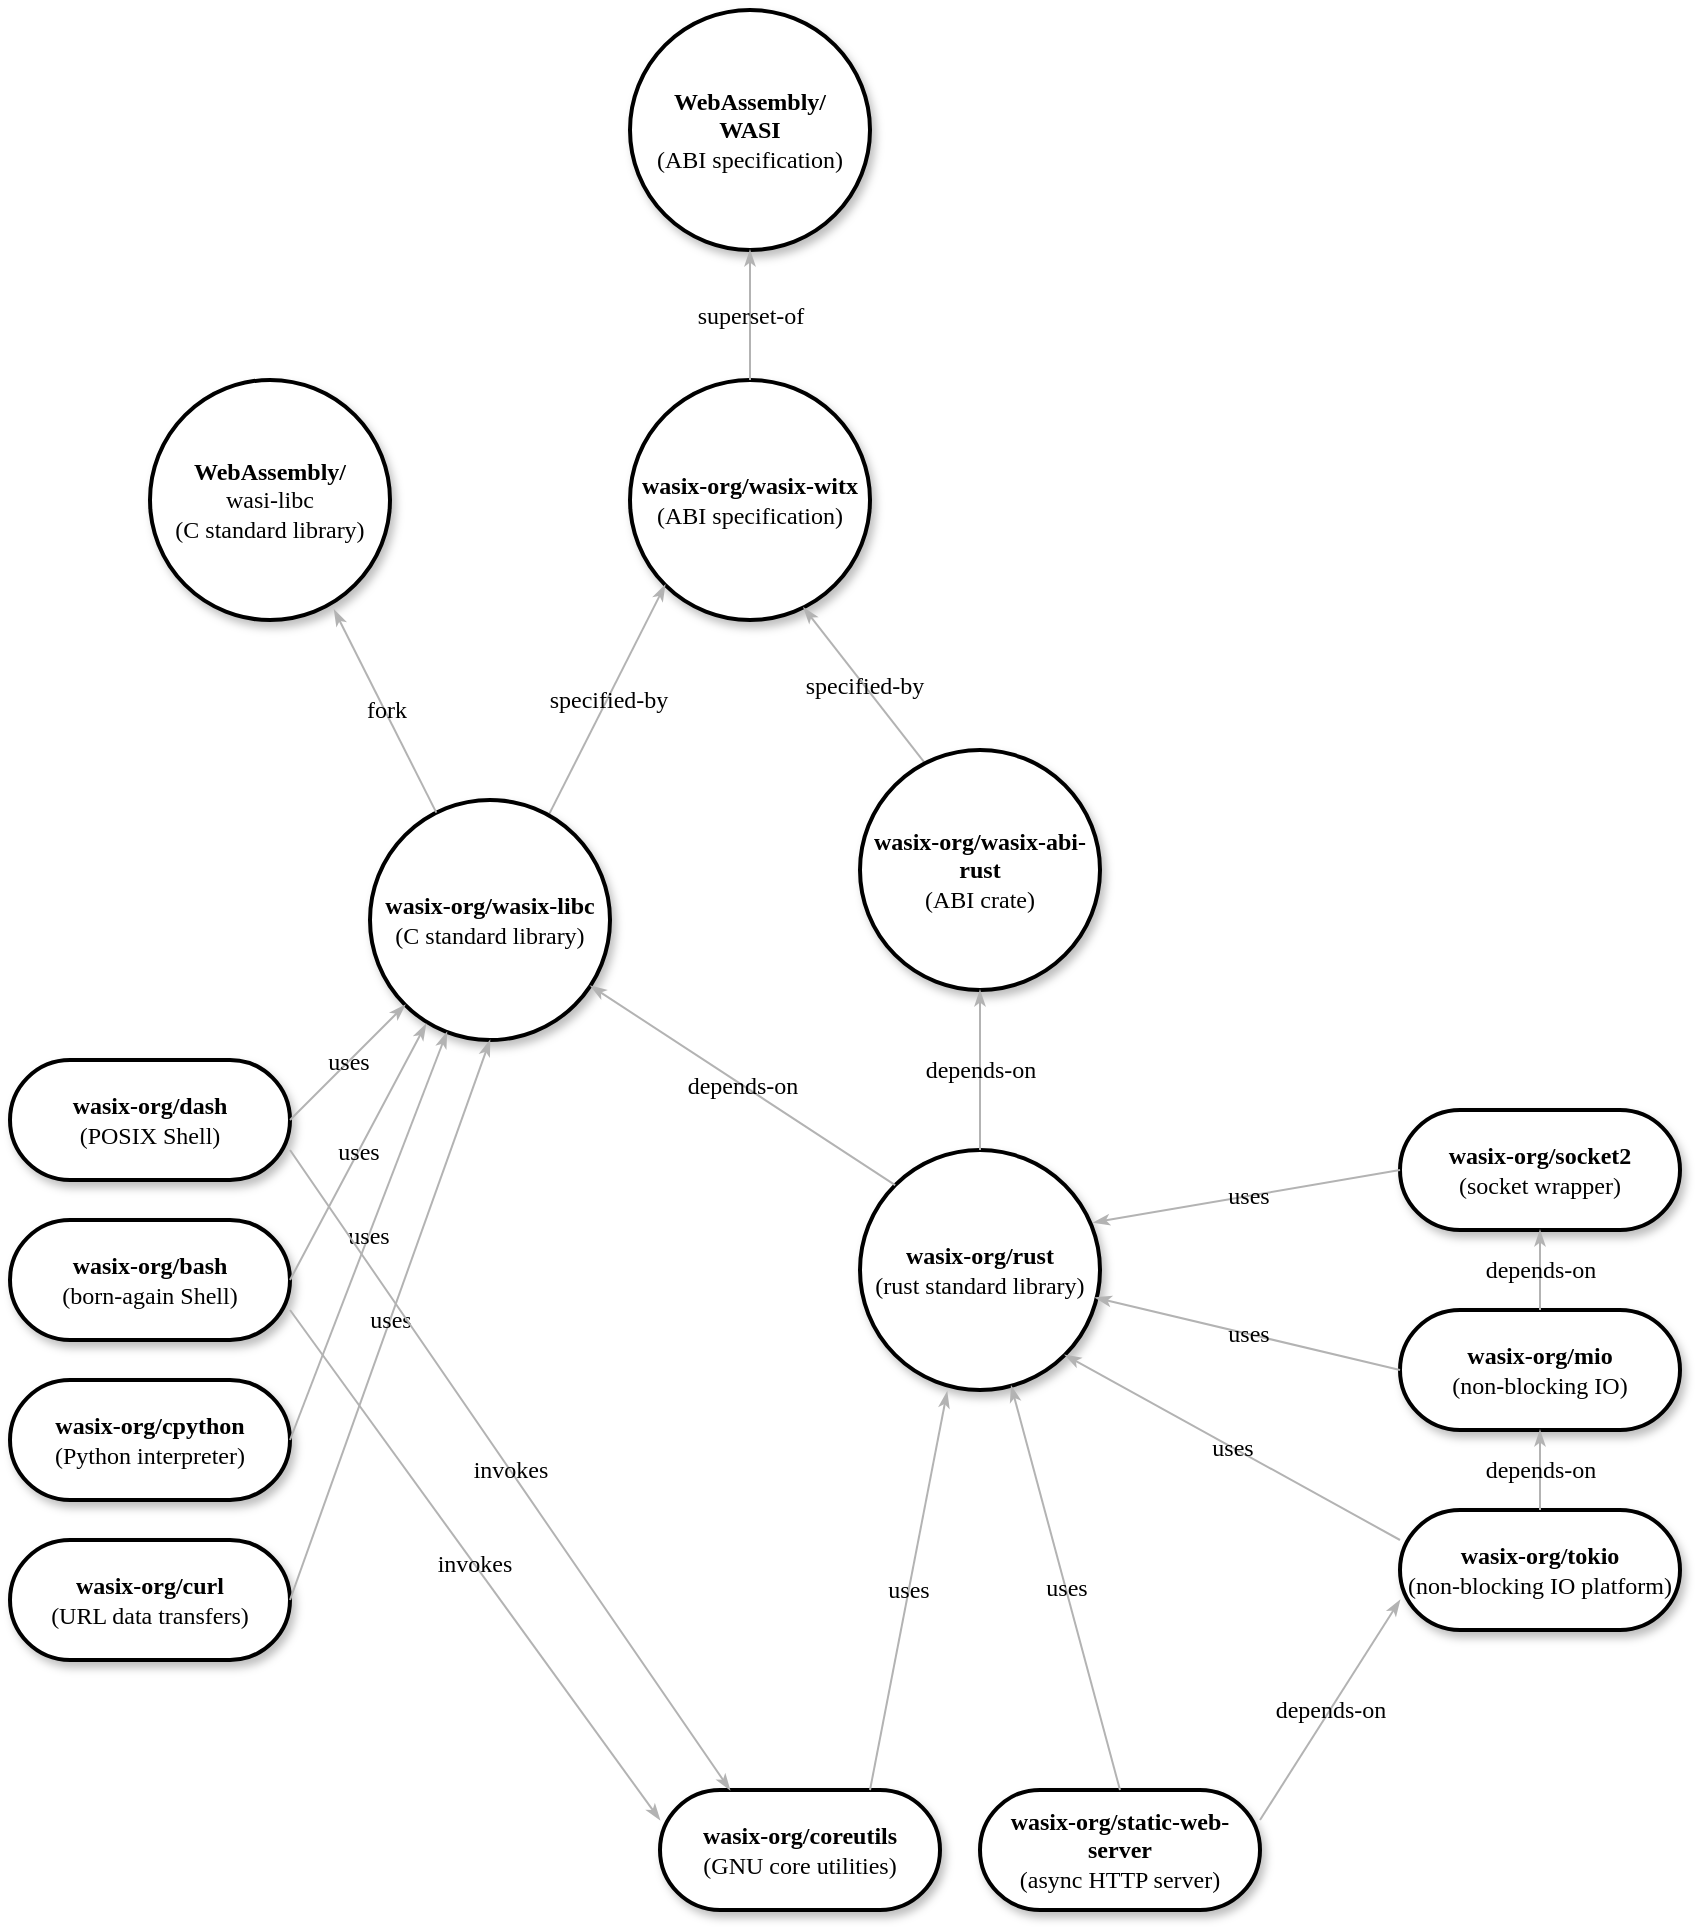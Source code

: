 <mxfile version="21.3.4" type="github">
  <diagram name="Page-1" id="ad52d381-51e7-2e0d-a935-2d0ddd2fd229">
    <mxGraphModel dx="2333" dy="1923" grid="1" gridSize="10" guides="1" tooltips="1" connect="1" arrows="1" fold="1" page="1" pageScale="1" pageWidth="1100" pageHeight="850" background="none" math="0" shadow="0">
      <root>
        <mxCell id="0" />
        <mxCell id="1" parent="0" />
        <mxCell id="2c924340bb9dbf6c-4" value="&lt;b&gt;wasix-org/wasix-witx&lt;/b&gt;&lt;br&gt;(ABI specification)" style="ellipse;whiteSpace=wrap;html=1;rounded=1;shadow=1;comic=0;labelBackgroundColor=none;strokeWidth=2;fontFamily=Verdana;fontSize=12;align=center;" parent="1" vertex="1">
          <mxGeometry x="470" y="105" width="120" height="120" as="geometry" />
        </mxCell>
        <mxCell id="2c924340bb9dbf6c-33" value="specified-by" style="edgeStyle=none;rounded=1;html=1;labelBackgroundColor=none;startArrow=none;startFill=0;startSize=5;endArrow=classicThin;endFill=1;endSize=5;jettySize=auto;orthogonalLoop=1;strokeColor=#B3B3B3;strokeWidth=1;fontFamily=Verdana;fontSize=12;exitX=0.747;exitY=0.058;exitDx=0;exitDy=0;entryX=0;entryY=1;entryDx=0;entryDy=0;exitPerimeter=0;" parent="1" source="P7lKFxrB4OPsHLQeTu6b-1" target="2c924340bb9dbf6c-4" edge="1">
          <mxGeometry relative="1" as="geometry">
            <mxPoint x="360" y="225" as="targetPoint" />
          </mxGeometry>
        </mxCell>
        <mxCell id="P7lKFxrB4OPsHLQeTu6b-1" value="&lt;b&gt;wasix-org/wasix-libc&lt;/b&gt;&lt;br&gt;(C standard library)" style="ellipse;whiteSpace=wrap;html=1;rounded=1;shadow=1;comic=0;labelBackgroundColor=none;strokeWidth=2;fontFamily=Verdana;fontSize=12;align=center;" parent="1" vertex="1">
          <mxGeometry x="340" y="315" width="120" height="120" as="geometry" />
        </mxCell>
        <mxCell id="P7lKFxrB4OPsHLQeTu6b-2" value="&lt;b&gt;wasix-org/rust&lt;/b&gt;&lt;br&gt;(rust standard library)" style="ellipse;whiteSpace=wrap;html=1;rounded=1;shadow=1;comic=0;labelBackgroundColor=none;strokeWidth=2;fontFamily=Verdana;fontSize=12;align=center;" parent="1" vertex="1">
          <mxGeometry x="585" y="490" width="120" height="120" as="geometry" />
        </mxCell>
        <mxCell id="P7lKFxrB4OPsHLQeTu6b-3" value="depends-on" style="edgeStyle=none;rounded=1;html=1;labelBackgroundColor=none;startArrow=none;startFill=0;startSize=5;endArrow=classicThin;endFill=1;endSize=5;jettySize=auto;orthogonalLoop=1;strokeColor=#B3B3B3;strokeWidth=1;fontFamily=Verdana;fontSize=12;exitX=0;exitY=0;exitDx=0;exitDy=0;" parent="1" source="P7lKFxrB4OPsHLQeTu6b-2" target="P7lKFxrB4OPsHLQeTu6b-1" edge="1">
          <mxGeometry relative="1" as="geometry">
            <mxPoint x="502" y="186" as="sourcePoint" />
            <mxPoint x="578" y="303" as="targetPoint" />
          </mxGeometry>
        </mxCell>
        <mxCell id="P7lKFxrB4OPsHLQeTu6b-4" value="specified-by" style="edgeStyle=none;rounded=1;html=1;labelBackgroundColor=none;startArrow=none;startFill=0;startSize=5;endArrow=classicThin;endFill=1;endSize=5;jettySize=auto;orthogonalLoop=1;strokeColor=#B3B3B3;strokeWidth=1;fontFamily=Verdana;fontSize=12;exitX=0.268;exitY=0.052;exitDx=0;exitDy=0;entryX=0.723;entryY=0.948;entryDx=0;entryDy=0;entryPerimeter=0;exitPerimeter=0;" parent="1" source="7VYVy6A2ljFFl37tB03Q-1" target="2c924340bb9dbf6c-4" edge="1">
          <mxGeometry relative="1" as="geometry">
            <mxPoint x="708" y="247" as="sourcePoint" />
            <mxPoint x="660" y="185" as="targetPoint" />
          </mxGeometry>
        </mxCell>
        <mxCell id="P7lKFxrB4OPsHLQeTu6b-5" value="&lt;b&gt;wasix-org/mio&lt;/b&gt;&lt;br&gt;(non-blocking IO)" style="whiteSpace=wrap;html=1;rounded=1;shadow=1;comic=0;labelBackgroundColor=none;strokeWidth=2;fontFamily=Verdana;fontSize=12;align=center;arcSize=50;" parent="1" vertex="1">
          <mxGeometry x="855" y="570" width="140" height="60" as="geometry" />
        </mxCell>
        <mxCell id="P7lKFxrB4OPsHLQeTu6b-6" value="&lt;b&gt;wasix-org/tokio&lt;/b&gt;&lt;br&gt;(non-blocking IO platform)" style="whiteSpace=wrap;html=1;rounded=1;shadow=1;comic=0;labelBackgroundColor=none;strokeWidth=2;fontFamily=Verdana;fontSize=12;align=center;arcSize=50;" parent="1" vertex="1">
          <mxGeometry x="855" y="670" width="140" height="60" as="geometry" />
        </mxCell>
        <mxCell id="P7lKFxrB4OPsHLQeTu6b-7" value="&lt;b&gt;wasix-org/socket2&lt;/b&gt;&lt;br&gt;(socket wrapper)" style="whiteSpace=wrap;html=1;rounded=1;shadow=1;comic=0;labelBackgroundColor=none;strokeWidth=2;fontFamily=Verdana;fontSize=12;align=center;arcSize=50;" parent="1" vertex="1">
          <mxGeometry x="855" y="470" width="140" height="60" as="geometry" />
        </mxCell>
        <mxCell id="P7lKFxrB4OPsHLQeTu6b-8" value="uses" style="edgeStyle=none;rounded=1;html=1;labelBackgroundColor=none;startArrow=none;startFill=0;startSize=5;endArrow=classicThin;endFill=1;endSize=5;jettySize=auto;orthogonalLoop=1;strokeColor=#B3B3B3;strokeWidth=1;fontFamily=Verdana;fontSize=12;exitX=0;exitY=0.5;exitDx=0;exitDy=0;entryX=0.973;entryY=0.302;entryDx=0;entryDy=0;entryPerimeter=0;" parent="1" source="P7lKFxrB4OPsHLQeTu6b-7" target="P7lKFxrB4OPsHLQeTu6b-2" edge="1">
          <mxGeometry relative="1" as="geometry">
            <mxPoint x="851" y="490" as="sourcePoint" />
            <mxPoint x="825" y="334" as="targetPoint" />
          </mxGeometry>
        </mxCell>
        <mxCell id="P7lKFxrB4OPsHLQeTu6b-9" value="uses" style="edgeStyle=none;rounded=1;html=1;labelBackgroundColor=none;startArrow=none;startFill=0;startSize=5;endArrow=classicThin;endFill=1;endSize=5;jettySize=auto;orthogonalLoop=1;strokeColor=#B3B3B3;strokeWidth=1;fontFamily=Verdana;fontSize=12;exitX=0;exitY=0.5;exitDx=0;exitDy=0;entryX=0.98;entryY=0.615;entryDx=0;entryDy=0;entryPerimeter=0;" parent="1" source="P7lKFxrB4OPsHLQeTu6b-5" target="P7lKFxrB4OPsHLQeTu6b-2" edge="1">
          <mxGeometry relative="1" as="geometry">
            <mxPoint x="885" y="520" as="sourcePoint" />
            <mxPoint x="712" y="536" as="targetPoint" />
          </mxGeometry>
        </mxCell>
        <mxCell id="P7lKFxrB4OPsHLQeTu6b-10" value="uses" style="edgeStyle=none;rounded=1;html=1;labelBackgroundColor=none;startArrow=none;startFill=0;startSize=5;endArrow=classicThin;endFill=1;endSize=5;jettySize=auto;orthogonalLoop=1;strokeColor=#B3B3B3;strokeWidth=1;fontFamily=Verdana;fontSize=12;exitX=0;exitY=0.25;exitDx=0;exitDy=0;entryX=1;entryY=1;entryDx=0;entryDy=0;" parent="1" source="P7lKFxrB4OPsHLQeTu6b-6" target="P7lKFxrB4OPsHLQeTu6b-2" edge="1">
          <mxGeometry relative="1" as="geometry">
            <mxPoint x="885" y="610" as="sourcePoint" />
            <mxPoint x="713" y="574" as="targetPoint" />
          </mxGeometry>
        </mxCell>
        <mxCell id="P7lKFxrB4OPsHLQeTu6b-11" value="depends-on" style="edgeStyle=none;rounded=1;html=1;labelBackgroundColor=none;startArrow=none;startFill=0;startSize=5;endArrow=classicThin;endFill=1;endSize=5;jettySize=auto;orthogonalLoop=1;strokeColor=#B3B3B3;strokeWidth=1;fontFamily=Verdana;fontSize=12;exitX=0.5;exitY=0;exitDx=0;exitDy=0;entryX=0.5;entryY=1;entryDx=0;entryDy=0;" parent="1" source="P7lKFxrB4OPsHLQeTu6b-6" target="P7lKFxrB4OPsHLQeTu6b-5" edge="1">
          <mxGeometry relative="1" as="geometry">
            <mxPoint x="885" y="705" as="sourcePoint" />
            <mxPoint x="697" y="622" as="targetPoint" />
          </mxGeometry>
        </mxCell>
        <mxCell id="P7lKFxrB4OPsHLQeTu6b-12" value="depends-on" style="edgeStyle=none;rounded=1;html=1;labelBackgroundColor=none;startArrow=none;startFill=0;startSize=5;endArrow=classicThin;endFill=1;endSize=5;jettySize=auto;orthogonalLoop=1;strokeColor=#B3B3B3;strokeWidth=1;fontFamily=Verdana;fontSize=12;exitX=0.5;exitY=0;exitDx=0;exitDy=0;entryX=0.5;entryY=1;entryDx=0;entryDy=0;" parent="1" source="P7lKFxrB4OPsHLQeTu6b-5" target="P7lKFxrB4OPsHLQeTu6b-7" edge="1">
          <mxGeometry relative="1" as="geometry">
            <mxPoint x="955" y="670" as="sourcePoint" />
            <mxPoint x="955" y="640" as="targetPoint" />
          </mxGeometry>
        </mxCell>
        <mxCell id="P7lKFxrB4OPsHLQeTu6b-13" value="&lt;b&gt;wasix-org/static-web-server&lt;/b&gt;&lt;br&gt;(async HTTP server)" style="whiteSpace=wrap;html=1;rounded=1;shadow=1;comic=0;labelBackgroundColor=none;strokeWidth=2;fontFamily=Verdana;fontSize=12;align=center;arcSize=50;" parent="1" vertex="1">
          <mxGeometry x="645" y="810" width="140" height="60" as="geometry" />
        </mxCell>
        <mxCell id="P7lKFxrB4OPsHLQeTu6b-14" value="uses" style="edgeStyle=none;rounded=1;html=1;labelBackgroundColor=none;startArrow=none;startFill=0;startSize=5;endArrow=classicThin;endFill=1;endSize=5;jettySize=auto;orthogonalLoop=1;strokeColor=#B3B3B3;strokeWidth=1;fontFamily=Verdana;fontSize=12;exitX=0.5;exitY=0;exitDx=0;exitDy=0;" parent="1" source="P7lKFxrB4OPsHLQeTu6b-13" target="P7lKFxrB4OPsHLQeTu6b-2" edge="1">
          <mxGeometry relative="1" as="geometry">
            <mxPoint x="885" y="725" as="sourcePoint" />
            <mxPoint x="697" y="602" as="targetPoint" />
          </mxGeometry>
        </mxCell>
        <mxCell id="P7lKFxrB4OPsHLQeTu6b-15" value="depends-on" style="edgeStyle=none;rounded=1;html=1;labelBackgroundColor=none;startArrow=none;startFill=0;startSize=5;endArrow=classicThin;endFill=1;endSize=5;jettySize=auto;orthogonalLoop=1;strokeColor=#B3B3B3;strokeWidth=1;fontFamily=Verdana;fontSize=12;exitX=1;exitY=0.25;exitDx=0;exitDy=0;entryX=0;entryY=0.75;entryDx=0;entryDy=0;" parent="1" source="P7lKFxrB4OPsHLQeTu6b-13" target="P7lKFxrB4OPsHLQeTu6b-6" edge="1">
          <mxGeometry relative="1" as="geometry">
            <mxPoint x="725" y="810" as="sourcePoint" />
            <mxPoint x="655" y="620" as="targetPoint" />
          </mxGeometry>
        </mxCell>
        <mxCell id="P7lKFxrB4OPsHLQeTu6b-16" value="&lt;b&gt;wasix-org/bash&lt;/b&gt;&lt;br&gt;(born-again Shell)" style="whiteSpace=wrap;html=1;rounded=1;shadow=1;comic=0;labelBackgroundColor=none;strokeWidth=2;fontFamily=Verdana;fontSize=12;align=center;arcSize=50;" parent="1" vertex="1">
          <mxGeometry x="160" y="525" width="140" height="60" as="geometry" />
        </mxCell>
        <mxCell id="P7lKFxrB4OPsHLQeTu6b-17" value="&lt;b&gt;wasix-org/dash&lt;/b&gt;&lt;br&gt;(POSIX Shell)" style="whiteSpace=wrap;html=1;rounded=1;shadow=1;comic=0;labelBackgroundColor=none;strokeWidth=2;fontFamily=Verdana;fontSize=12;align=center;arcSize=50;" parent="1" vertex="1">
          <mxGeometry x="160" y="445" width="140" height="60" as="geometry" />
        </mxCell>
        <mxCell id="P7lKFxrB4OPsHLQeTu6b-18" value="&lt;b&gt;wasix-org/cpython&lt;/b&gt;&lt;br&gt;(Python interpreter)" style="whiteSpace=wrap;html=1;rounded=1;shadow=1;comic=0;labelBackgroundColor=none;strokeWidth=2;fontFamily=Verdana;fontSize=12;align=center;arcSize=50;" parent="1" vertex="1">
          <mxGeometry x="160" y="605" width="140" height="60" as="geometry" />
        </mxCell>
        <mxCell id="P7lKFxrB4OPsHLQeTu6b-19" value="&lt;b&gt;wasix-org/curl&lt;/b&gt;&lt;br&gt;(URL data transfers)" style="whiteSpace=wrap;html=1;rounded=1;shadow=1;comic=0;labelBackgroundColor=none;strokeWidth=2;fontFamily=Verdana;fontSize=12;align=center;arcSize=50;" parent="1" vertex="1">
          <mxGeometry x="160" y="685" width="140" height="60" as="geometry" />
        </mxCell>
        <mxCell id="P7lKFxrB4OPsHLQeTu6b-20" value="uses" style="edgeStyle=none;rounded=1;html=1;labelBackgroundColor=none;startArrow=none;startFill=0;startSize=5;endArrow=classicThin;endFill=1;endSize=5;jettySize=auto;orthogonalLoop=1;strokeColor=#B3B3B3;strokeWidth=1;fontFamily=Verdana;fontSize=12;exitX=1;exitY=0.5;exitDx=0;exitDy=0;entryX=0;entryY=1;entryDx=0;entryDy=0;" parent="1" source="P7lKFxrB4OPsHLQeTu6b-17" target="P7lKFxrB4OPsHLQeTu6b-1" edge="1">
          <mxGeometry relative="1" as="geometry">
            <mxPoint x="650" y="675" as="sourcePoint" />
            <mxPoint x="650" y="475" as="targetPoint" />
          </mxGeometry>
        </mxCell>
        <mxCell id="P7lKFxrB4OPsHLQeTu6b-21" value="uses" style="edgeStyle=none;rounded=1;html=1;labelBackgroundColor=none;startArrow=none;startFill=0;startSize=5;endArrow=classicThin;endFill=1;endSize=5;jettySize=auto;orthogonalLoop=1;strokeColor=#B3B3B3;strokeWidth=1;fontFamily=Verdana;fontSize=12;exitX=1;exitY=0.5;exitDx=0;exitDy=0;entryX=0;entryY=1;entryDx=0;entryDy=0;" parent="1" source="P7lKFxrB4OPsHLQeTu6b-16" edge="1">
          <mxGeometry relative="1" as="geometry">
            <mxPoint x="310" y="485" as="sourcePoint" />
            <mxPoint x="368" y="427" as="targetPoint" />
          </mxGeometry>
        </mxCell>
        <mxCell id="P7lKFxrB4OPsHLQeTu6b-22" value="uses" style="edgeStyle=none;rounded=1;html=1;labelBackgroundColor=none;startArrow=none;startFill=0;startSize=5;endArrow=classicThin;endFill=1;endSize=5;jettySize=auto;orthogonalLoop=1;strokeColor=#B3B3B3;strokeWidth=1;fontFamily=Verdana;fontSize=12;exitX=1;exitY=0.5;exitDx=0;exitDy=0;" parent="1" source="P7lKFxrB4OPsHLQeTu6b-18" target="P7lKFxrB4OPsHLQeTu6b-1" edge="1">
          <mxGeometry relative="1" as="geometry">
            <mxPoint x="310" y="565" as="sourcePoint" />
            <mxPoint x="378" y="437" as="targetPoint" />
          </mxGeometry>
        </mxCell>
        <mxCell id="P7lKFxrB4OPsHLQeTu6b-23" value="uses" style="edgeStyle=none;rounded=1;html=1;labelBackgroundColor=none;startArrow=none;startFill=0;startSize=5;endArrow=classicThin;endFill=1;endSize=5;jettySize=auto;orthogonalLoop=1;strokeColor=#B3B3B3;strokeWidth=1;fontFamily=Verdana;fontSize=12;exitX=1;exitY=0.5;exitDx=0;exitDy=0;entryX=0.5;entryY=1;entryDx=0;entryDy=0;" parent="1" source="P7lKFxrB4OPsHLQeTu6b-19" target="P7lKFxrB4OPsHLQeTu6b-1" edge="1">
          <mxGeometry relative="1" as="geometry">
            <mxPoint x="310" y="645" as="sourcePoint" />
            <mxPoint x="388" y="447" as="targetPoint" />
          </mxGeometry>
        </mxCell>
        <mxCell id="O6ICbiA1zce-JGe5-F6w-1" value="&lt;b&gt;wasix-org/coreutils&lt;/b&gt;&lt;br&gt;(GNU core utilities)" style="whiteSpace=wrap;html=1;rounded=1;shadow=1;comic=0;labelBackgroundColor=none;strokeWidth=2;fontFamily=Verdana;fontSize=12;align=center;arcSize=50;" parent="1" vertex="1">
          <mxGeometry x="485" y="810" width="140" height="60" as="geometry" />
        </mxCell>
        <mxCell id="O6ICbiA1zce-JGe5-F6w-2" value="uses" style="edgeStyle=none;rounded=1;html=1;labelBackgroundColor=none;startArrow=none;startFill=0;startSize=5;endArrow=classicThin;endFill=1;endSize=5;jettySize=auto;orthogonalLoop=1;strokeColor=#B3B3B3;strokeWidth=1;fontFamily=Verdana;fontSize=12;exitX=0.75;exitY=0;exitDx=0;exitDy=0;entryX=0.363;entryY=1.007;entryDx=0;entryDy=0;entryPerimeter=0;" parent="1" source="O6ICbiA1zce-JGe5-F6w-1" target="P7lKFxrB4OPsHLQeTu6b-2" edge="1">
          <mxGeometry relative="1" as="geometry">
            <mxPoint x="655" y="820" as="sourcePoint" />
            <mxPoint x="655" y="620" as="targetPoint" />
          </mxGeometry>
        </mxCell>
        <mxCell id="O6ICbiA1zce-JGe5-F6w-3" value="invokes" style="edgeStyle=none;rounded=1;html=1;labelBackgroundColor=none;startArrow=none;startFill=0;startSize=5;endArrow=classicThin;endFill=1;endSize=5;jettySize=auto;orthogonalLoop=1;strokeColor=#B3B3B3;strokeWidth=1;fontFamily=Verdana;fontSize=12;exitX=1;exitY=0.75;exitDx=0;exitDy=0;entryX=0;entryY=0.25;entryDx=0;entryDy=0;" parent="1" source="P7lKFxrB4OPsHLQeTu6b-16" target="O6ICbiA1zce-JGe5-F6w-1" edge="1">
          <mxGeometry relative="1" as="geometry">
            <mxPoint x="545" y="595" as="sourcePoint" />
            <mxPoint x="608" y="457" as="targetPoint" />
          </mxGeometry>
        </mxCell>
        <mxCell id="O6ICbiA1zce-JGe5-F6w-5" value="invokes" style="edgeStyle=none;rounded=1;html=1;labelBackgroundColor=none;startArrow=none;startFill=0;startSize=5;endArrow=classicThin;endFill=1;endSize=5;jettySize=auto;orthogonalLoop=1;strokeColor=#B3B3B3;strokeWidth=1;fontFamily=Verdana;fontSize=12;exitX=1;exitY=0.75;exitDx=0;exitDy=0;entryX=0.25;entryY=0;entryDx=0;entryDy=0;" parent="1" source="P7lKFxrB4OPsHLQeTu6b-17" target="O6ICbiA1zce-JGe5-F6w-1" edge="1">
          <mxGeometry relative="1" as="geometry">
            <mxPoint x="310" y="580" as="sourcePoint" />
            <mxPoint x="450" y="690" as="targetPoint" />
          </mxGeometry>
        </mxCell>
        <mxCell id="O6ICbiA1zce-JGe5-F6w-6" value="&lt;b&gt;WebAssembly/&lt;br&gt;WASI&lt;/b&gt;&lt;br&gt;(ABI specification)" style="ellipse;whiteSpace=wrap;html=1;rounded=1;shadow=1;comic=0;labelBackgroundColor=none;strokeWidth=2;fontFamily=Verdana;fontSize=12;align=center;" parent="1" vertex="1">
          <mxGeometry x="470" y="-80" width="120" height="120" as="geometry" />
        </mxCell>
        <mxCell id="O6ICbiA1zce-JGe5-F6w-7" value="superset-of" style="edgeStyle=none;rounded=1;html=1;labelBackgroundColor=none;startArrow=none;startFill=0;startSize=5;endArrow=classicThin;endFill=1;endSize=5;jettySize=auto;orthogonalLoop=1;strokeColor=#B3B3B3;strokeWidth=1;fontFamily=Verdana;fontSize=12;exitX=0.5;exitY=0;exitDx=0;exitDy=0;entryX=0.5;entryY=1;entryDx=0;entryDy=0;" parent="1" source="2c924340bb9dbf6c-4" target="O6ICbiA1zce-JGe5-F6w-6" edge="1">
          <mxGeometry relative="1" as="geometry">
            <mxPoint x="498" y="217" as="targetPoint" />
            <mxPoint x="440" y="332" as="sourcePoint" />
          </mxGeometry>
        </mxCell>
        <mxCell id="O6ICbiA1zce-JGe5-F6w-8" value="&lt;b&gt;WebAssembly/&lt;br&gt;&lt;/b&gt;wasi-libc&lt;br&gt;(C standard library)" style="ellipse;whiteSpace=wrap;html=1;rounded=1;shadow=1;comic=0;labelBackgroundColor=none;strokeWidth=2;fontFamily=Verdana;fontSize=12;align=center;" parent="1" vertex="1">
          <mxGeometry x="230" y="105" width="120" height="120" as="geometry" />
        </mxCell>
        <mxCell id="O6ICbiA1zce-JGe5-F6w-9" value="fork" style="edgeStyle=none;rounded=1;html=1;labelBackgroundColor=none;startArrow=none;startFill=0;startSize=5;endArrow=classicThin;endFill=1;endSize=5;jettySize=auto;orthogonalLoop=1;strokeColor=#B3B3B3;strokeWidth=1;fontFamily=Verdana;fontSize=12;entryX=0.767;entryY=0.957;entryDx=0;entryDy=0;entryPerimeter=0;" parent="1" source="P7lKFxrB4OPsHLQeTu6b-1" target="O6ICbiA1zce-JGe5-F6w-8" edge="1">
          <mxGeometry relative="1" as="geometry">
            <mxPoint x="370" y="260" as="targetPoint" />
            <mxPoint x="370" y="325" as="sourcePoint" />
          </mxGeometry>
        </mxCell>
        <mxCell id="7VYVy6A2ljFFl37tB03Q-1" value="&lt;b&gt;wasix-org/wasix-abi-rust&lt;/b&gt;&lt;br&gt;(ABI crate)" style="ellipse;whiteSpace=wrap;html=1;rounded=1;shadow=1;comic=0;labelBackgroundColor=none;strokeWidth=2;fontFamily=Verdana;fontSize=12;align=center;" vertex="1" parent="1">
          <mxGeometry x="585" y="290" width="120" height="120" as="geometry" />
        </mxCell>
        <mxCell id="7VYVy6A2ljFFl37tB03Q-2" value="depends-on" style="edgeStyle=none;rounded=1;html=1;labelBackgroundColor=none;startArrow=none;startFill=0;startSize=5;endArrow=classicThin;endFill=1;endSize=5;jettySize=auto;orthogonalLoop=1;strokeColor=#B3B3B3;strokeWidth=1;fontFamily=Verdana;fontSize=12;exitX=0.5;exitY=0;exitDx=0;exitDy=0;entryX=0.5;entryY=1;entryDx=0;entryDy=0;" edge="1" parent="1" source="P7lKFxrB4OPsHLQeTu6b-2" target="7VYVy6A2ljFFl37tB03Q-1">
          <mxGeometry relative="1" as="geometry">
            <mxPoint x="865" y="510" as="sourcePoint" />
            <mxPoint x="712" y="536" as="targetPoint" />
          </mxGeometry>
        </mxCell>
      </root>
    </mxGraphModel>
  </diagram>
</mxfile>
